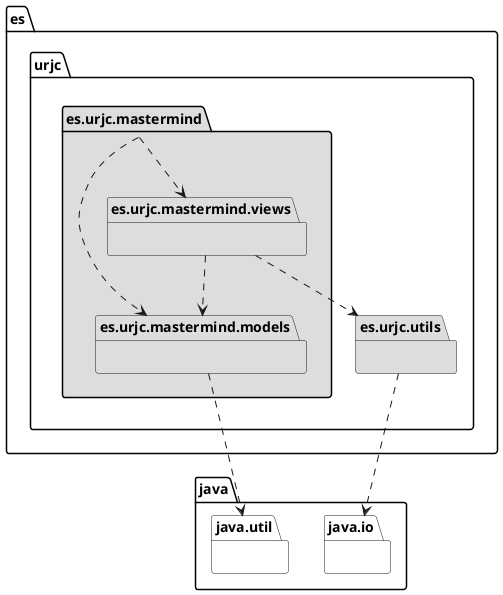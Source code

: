 @startuml

package es.urjc.mastermind #DDDDDD{}
package es.urjc.mastermind.models #DDDDDD{}
package es.urjc.mastermind.views #DDDDDD{}
package es.urjc.utils #DDDDDD{}
package java.util #FFFFFF{}
package java.io #FFFFFF{}

es.urjc.mastermind ..> es.urjc.mastermind.models
es.urjc.mastermind ..> es.urjc.mastermind.views
es.urjc.mastermind.views ..> es.urjc.mastermind.models
es.urjc.mastermind.views ..> es.urjc.utils
es.urjc.mastermind.models ..> java.util
es.urjc.utils ..> java.io

@enduml